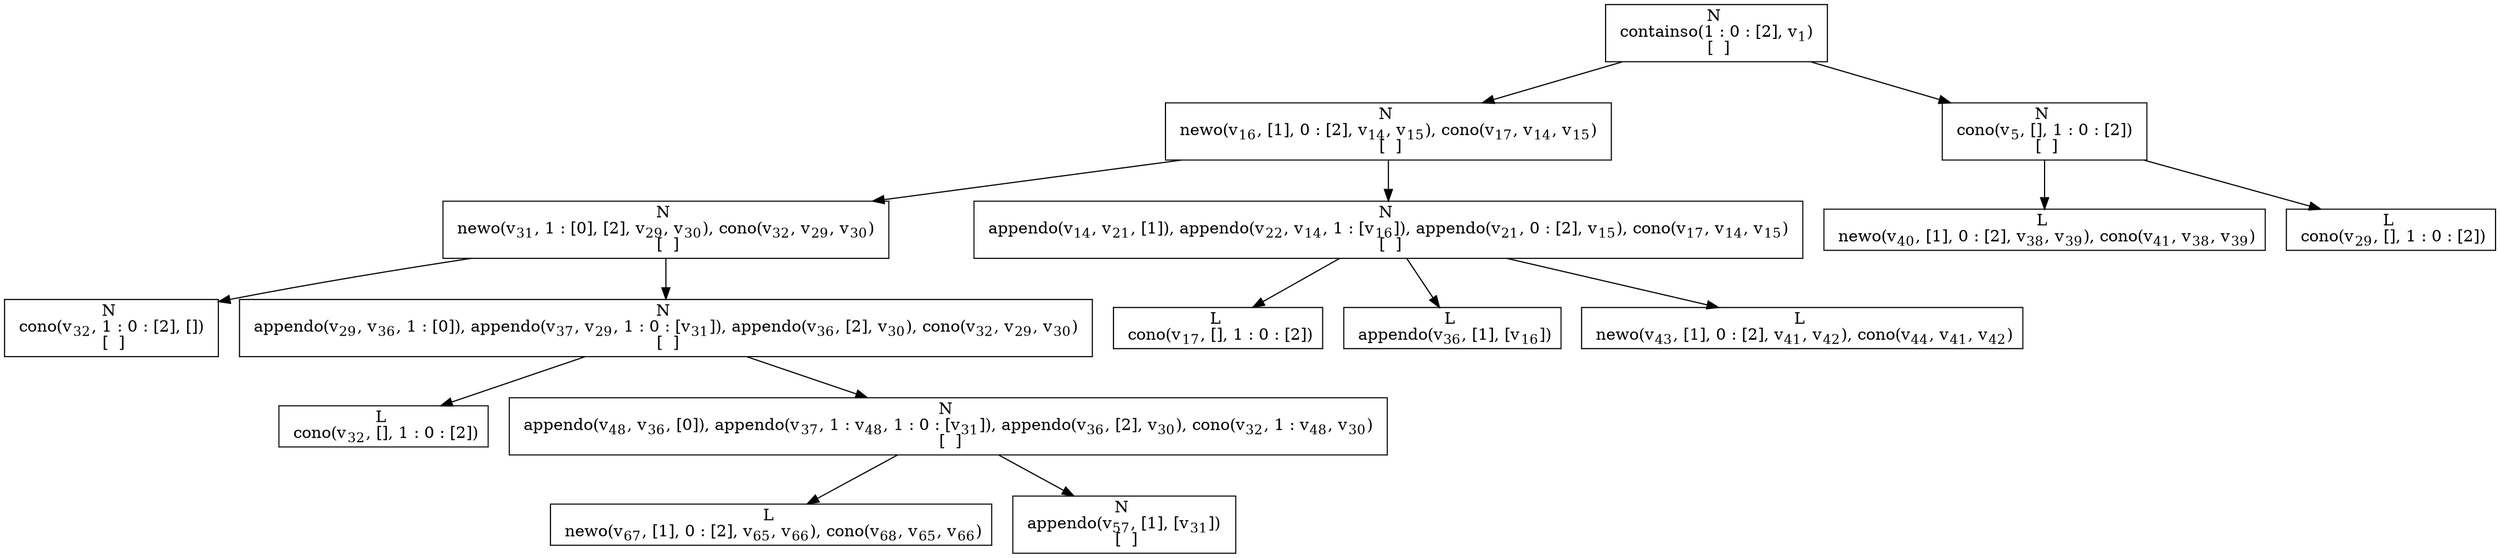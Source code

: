 digraph {
    graph [rankdir=TB
          ,bgcolor=transparent];
    node [shape=box
         ,fillcolor=white
         ,style=filled];
    0 [label=<N <BR/> containso(1 : 0 : [2], v<SUB>1</SUB>) <BR/>  [  ] >];
    1 [label=<N <BR/> newo(v<SUB>16</SUB>, [1], 0 : [2], v<SUB>14</SUB>, v<SUB>15</SUB>), cono(v<SUB>17</SUB>, v<SUB>14</SUB>, v<SUB>15</SUB>) <BR/>  [  ] >];
    2 [label=<N <BR/> cono(v<SUB>5</SUB>, [], 1 : 0 : [2]) <BR/>  [  ] >];
    3 [label=<N <BR/> newo(v<SUB>31</SUB>, 1 : [0], [2], v<SUB>29</SUB>, v<SUB>30</SUB>), cono(v<SUB>32</SUB>, v<SUB>29</SUB>, v<SUB>30</SUB>) <BR/>  [  ] >];
    4 [label=<N <BR/> appendo(v<SUB>14</SUB>, v<SUB>21</SUB>, [1]), appendo(v<SUB>22</SUB>, v<SUB>14</SUB>, 1 : [v<SUB>16</SUB>]), appendo(v<SUB>21</SUB>, 0 : [2], v<SUB>15</SUB>), cono(v<SUB>17</SUB>, v<SUB>14</SUB>, v<SUB>15</SUB>) <BR/>  [  ] >];
    5 [label=<N <BR/> cono(v<SUB>32</SUB>, 1 : 0 : [2], []) <BR/>  [  ] >];
    6 [label=<N <BR/> appendo(v<SUB>29</SUB>, v<SUB>36</SUB>, 1 : [0]), appendo(v<SUB>37</SUB>, v<SUB>29</SUB>, 1 : 0 : [v<SUB>31</SUB>]), appendo(v<SUB>36</SUB>, [2], v<SUB>30</SUB>), cono(v<SUB>32</SUB>, v<SUB>29</SUB>, v<SUB>30</SUB>) <BR/>  [  ] >];
    7 [label=<L <BR/> cono(v<SUB>32</SUB>, [], 1 : 0 : [2])>];
    8 [label=<N <BR/> appendo(v<SUB>48</SUB>, v<SUB>36</SUB>, [0]), appendo(v<SUB>37</SUB>, 1 : v<SUB>48</SUB>, 1 : 0 : [v<SUB>31</SUB>]), appendo(v<SUB>36</SUB>, [2], v<SUB>30</SUB>), cono(v<SUB>32</SUB>, 1 : v<SUB>48</SUB>, v<SUB>30</SUB>) <BR/>  [  ] >];
    9 [label=<L <BR/> newo(v<SUB>67</SUB>, [1], 0 : [2], v<SUB>65</SUB>, v<SUB>66</SUB>), cono(v<SUB>68</SUB>, v<SUB>65</SUB>, v<SUB>66</SUB>)>];
    10 [label=<N <BR/> appendo(v<SUB>57</SUB>, [1], [v<SUB>31</SUB>]) <BR/>  [  ] >];
    11 [label=<L <BR/> cono(v<SUB>17</SUB>, [], 1 : 0 : [2])>];
    12 [label=<L <BR/> appendo(v<SUB>36</SUB>, [1], [v<SUB>16</SUB>])>];
    13 [label=<L <BR/> newo(v<SUB>43</SUB>, [1], 0 : [2], v<SUB>41</SUB>, v<SUB>42</SUB>), cono(v<SUB>44</SUB>, v<SUB>41</SUB>, v<SUB>42</SUB>)>];
    14 [label=<L <BR/> newo(v<SUB>40</SUB>, [1], 0 : [2], v<SUB>38</SUB>, v<SUB>39</SUB>), cono(v<SUB>41</SUB>, v<SUB>38</SUB>, v<SUB>39</SUB>)>];
    15 [label=<L <BR/> cono(v<SUB>29</SUB>, [], 1 : 0 : [2])>];
    0 -> 1 [label=""];
    0 -> 2 [label=""];
    1 -> 3 [label=""];
    1 -> 4 [label=""];
    2 -> 14 [label=""];
    2 -> 15 [label=""];
    3 -> 5 [label=""];
    3 -> 6 [label=""];
    4 -> 11 [label=""];
    4 -> 12 [label=""];
    4 -> 13 [label=""];
    6 -> 7 [label=""];
    6 -> 8 [label=""];
    8 -> 9 [label=""];
    8 -> 10 [label=""];
}
